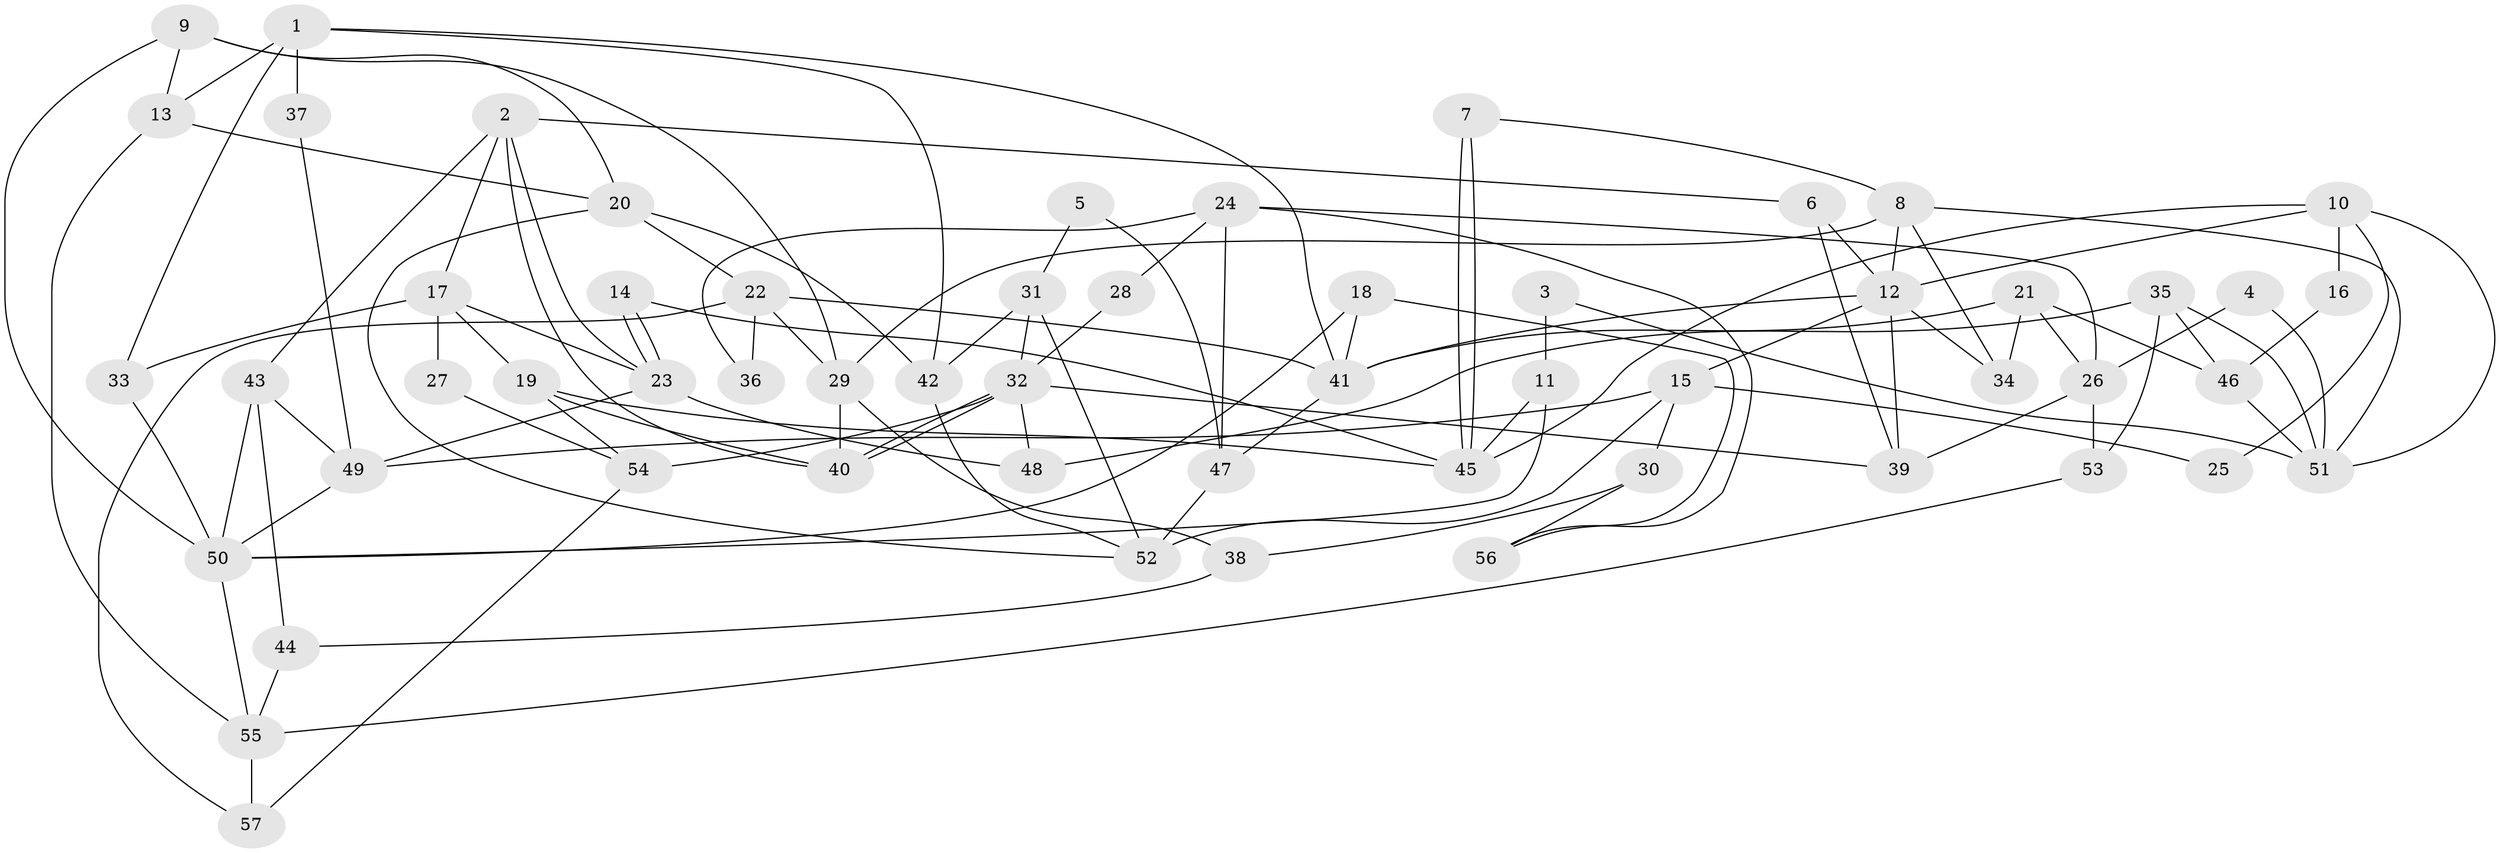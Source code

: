 // Generated by graph-tools (version 1.1) at 2025/35/03/09/25 02:35:55]
// undirected, 57 vertices, 114 edges
graph export_dot {
graph [start="1"]
  node [color=gray90,style=filled];
  1;
  2;
  3;
  4;
  5;
  6;
  7;
  8;
  9;
  10;
  11;
  12;
  13;
  14;
  15;
  16;
  17;
  18;
  19;
  20;
  21;
  22;
  23;
  24;
  25;
  26;
  27;
  28;
  29;
  30;
  31;
  32;
  33;
  34;
  35;
  36;
  37;
  38;
  39;
  40;
  41;
  42;
  43;
  44;
  45;
  46;
  47;
  48;
  49;
  50;
  51;
  52;
  53;
  54;
  55;
  56;
  57;
  1 -- 33;
  1 -- 13;
  1 -- 37;
  1 -- 41;
  1 -- 42;
  2 -- 43;
  2 -- 40;
  2 -- 6;
  2 -- 17;
  2 -- 23;
  3 -- 51;
  3 -- 11;
  4 -- 26;
  4 -- 51;
  5 -- 47;
  5 -- 31;
  6 -- 39;
  6 -- 12;
  7 -- 45;
  7 -- 45;
  7 -- 8;
  8 -- 51;
  8 -- 12;
  8 -- 29;
  8 -- 34;
  9 -- 29;
  9 -- 50;
  9 -- 13;
  9 -- 20;
  10 -- 45;
  10 -- 12;
  10 -- 16;
  10 -- 25;
  10 -- 51;
  11 -- 45;
  11 -- 50;
  12 -- 39;
  12 -- 15;
  12 -- 34;
  12 -- 41;
  13 -- 20;
  13 -- 55;
  14 -- 23;
  14 -- 23;
  14 -- 45;
  15 -- 49;
  15 -- 25;
  15 -- 30;
  15 -- 52;
  16 -- 46;
  17 -- 23;
  17 -- 19;
  17 -- 27;
  17 -- 33;
  18 -- 41;
  18 -- 56;
  18 -- 50;
  19 -- 40;
  19 -- 45;
  19 -- 54;
  20 -- 42;
  20 -- 22;
  20 -- 52;
  21 -- 41;
  21 -- 34;
  21 -- 26;
  21 -- 46;
  22 -- 41;
  22 -- 29;
  22 -- 36;
  22 -- 57;
  23 -- 48;
  23 -- 49;
  24 -- 26;
  24 -- 47;
  24 -- 28;
  24 -- 36;
  24 -- 56;
  26 -- 53;
  26 -- 39;
  27 -- 54;
  28 -- 32;
  29 -- 38;
  29 -- 40;
  30 -- 38;
  30 -- 56;
  31 -- 52;
  31 -- 42;
  31 -- 32;
  32 -- 40;
  32 -- 40;
  32 -- 39;
  32 -- 48;
  32 -- 54;
  33 -- 50;
  35 -- 46;
  35 -- 48;
  35 -- 51;
  35 -- 53;
  37 -- 49;
  38 -- 44;
  41 -- 47;
  42 -- 52;
  43 -- 49;
  43 -- 50;
  43 -- 44;
  44 -- 55;
  46 -- 51;
  47 -- 52;
  49 -- 50;
  50 -- 55;
  53 -- 55;
  54 -- 57;
  55 -- 57;
}
